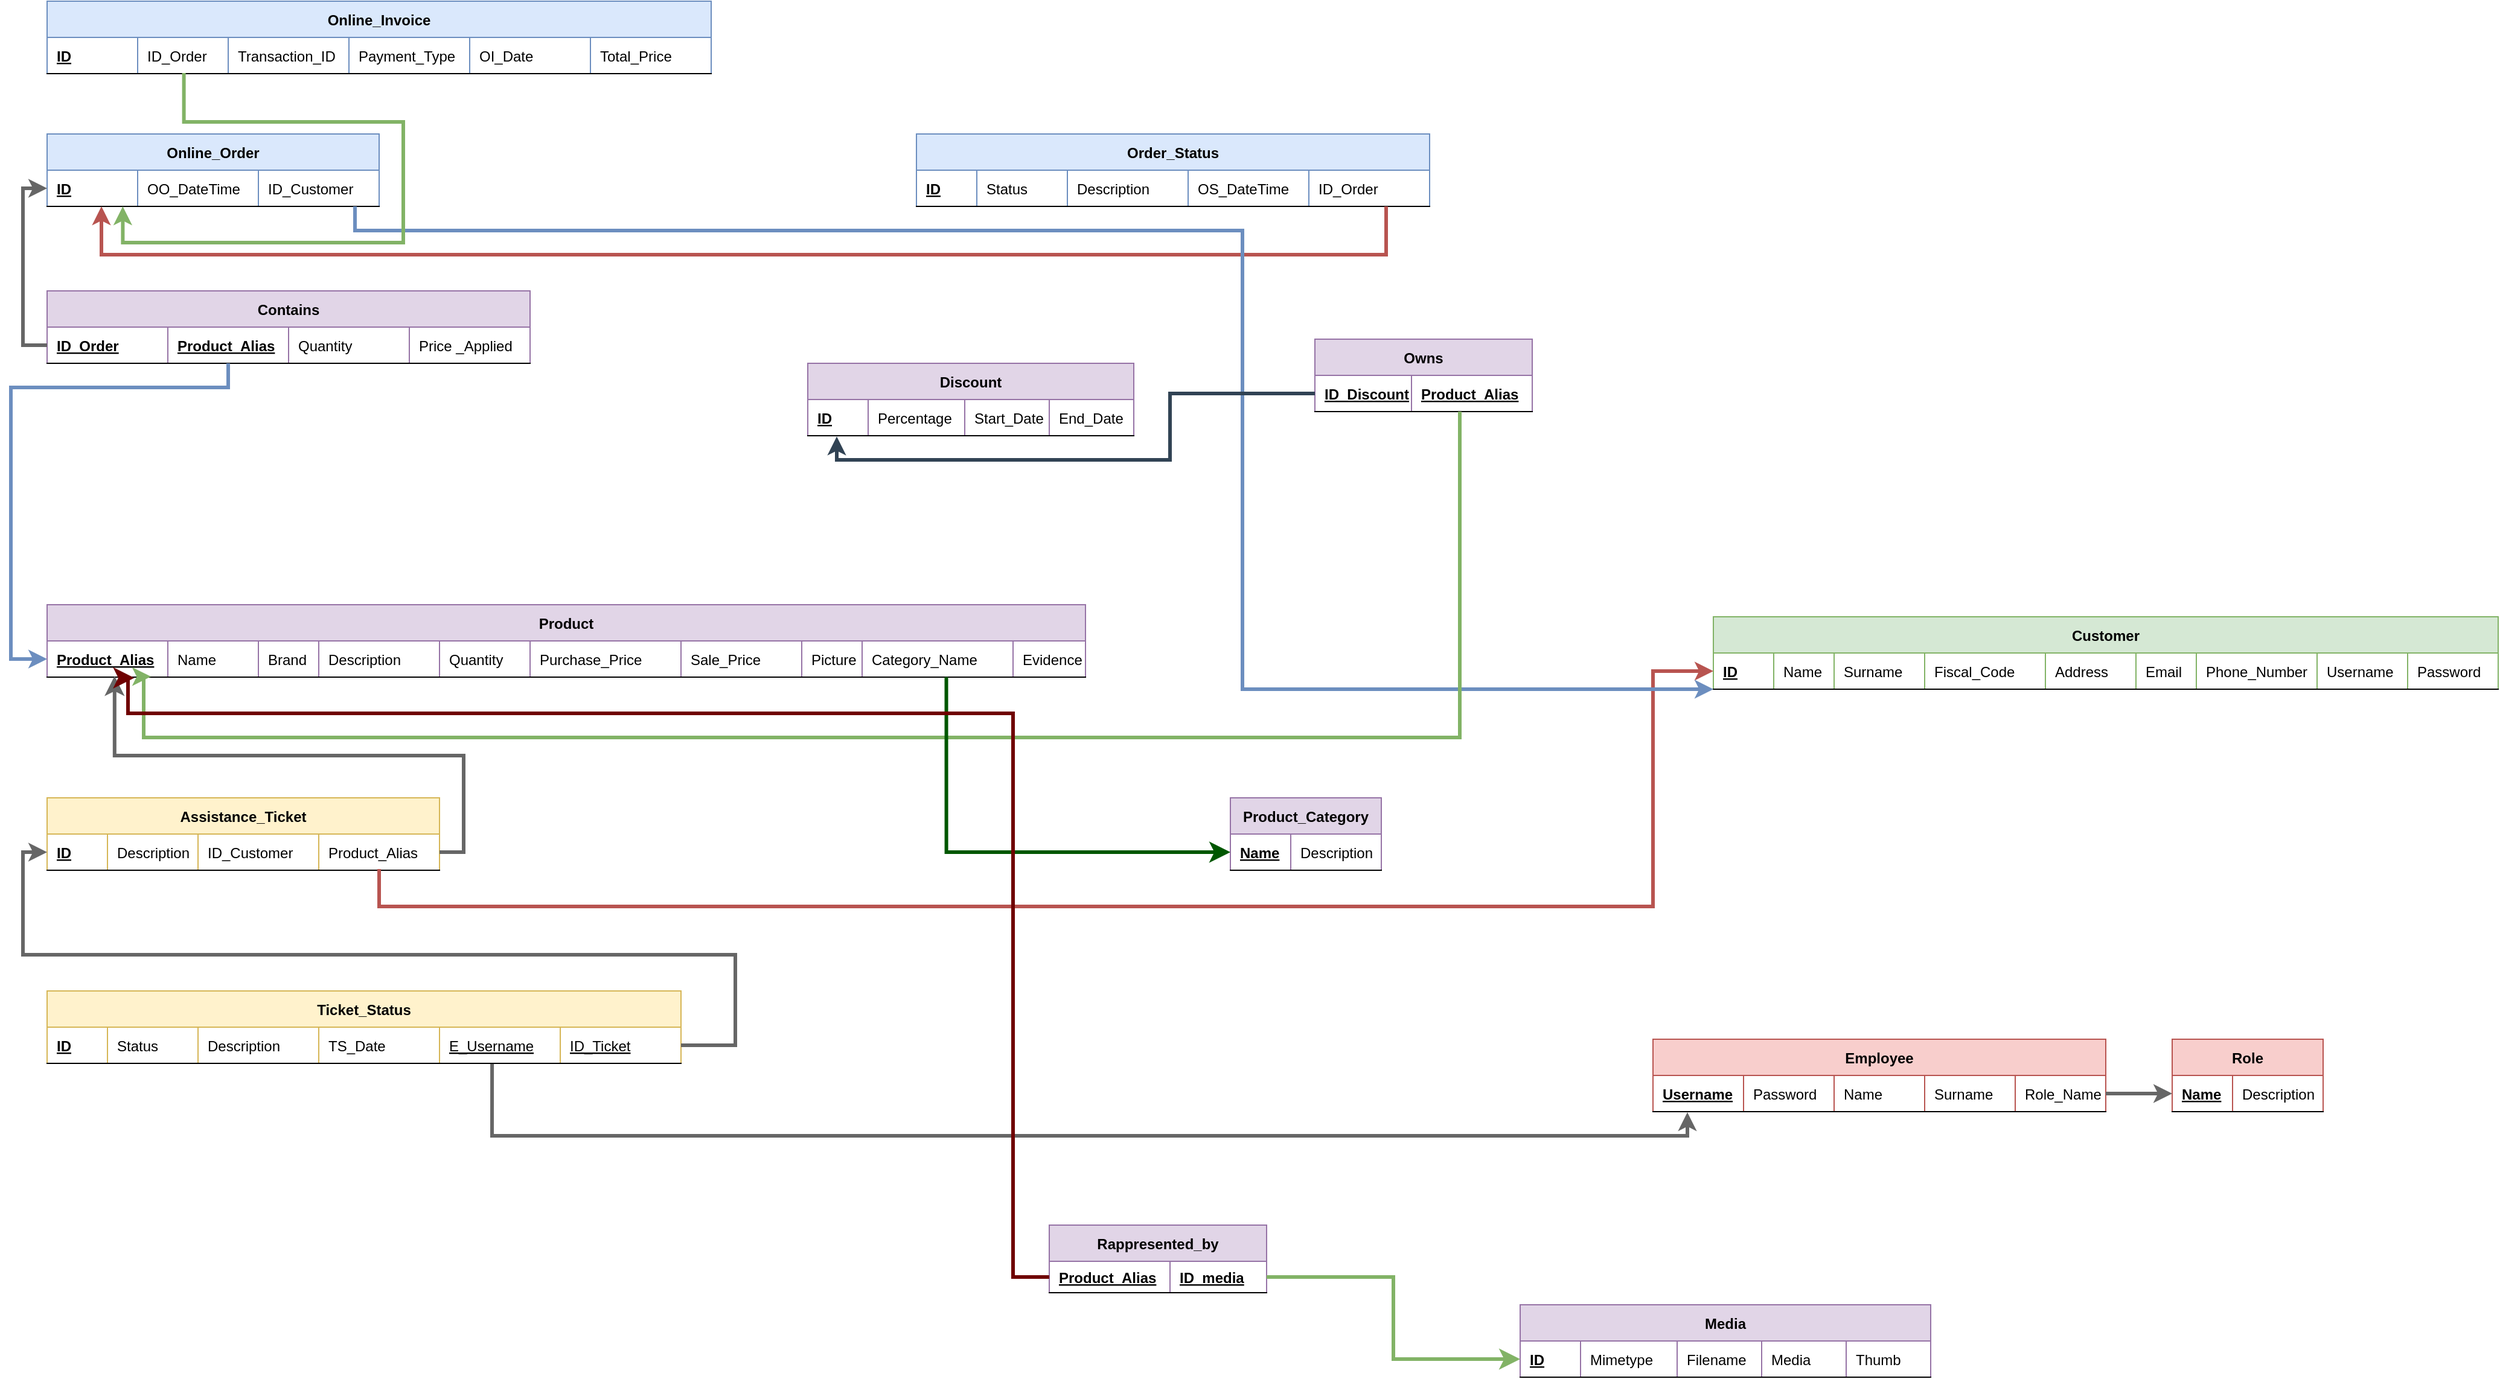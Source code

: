 <mxfile version="16.5.1" type="device"><diagram id="0pg-BmFDuKd8sLZ-6b8k" name="Page-1"><mxGraphModel dx="1574" dy="2393" grid="1" gridSize="10" guides="1" tooltips="1" connect="1" arrows="1" fold="1" page="1" pageScale="1" pageWidth="1654" pageHeight="1169" math="0" shadow="0"><root><mxCell id="0"/><mxCell id="1" parent="0"/><mxCell id="lph8fNqBOR6CAaUnovuX-112" value="Customer" style="shape=table;startSize=30;container=1;collapsible=1;childLayout=tableLayout;fixedRows=1;rowLines=0;fontStyle=1;align=center;resizeLast=1;flipV=0;flipH=0;fillColor=#d5e8d4;strokeColor=#82b366;" parent="1" vertex="1"><mxGeometry x="1460" y="110" width="650" height="60" as="geometry"/></mxCell><mxCell id="lph8fNqBOR6CAaUnovuX-113" value="" style="shape=partialRectangle;collapsible=0;dropTarget=0;pointerEvents=0;fillColor=none;top=0;left=0;bottom=1;right=0;points=[[0,0.5],[1,0.5]];portConstraint=eastwest;" parent="lph8fNqBOR6CAaUnovuX-112" vertex="1"><mxGeometry y="30" width="650" height="30" as="geometry"/></mxCell><mxCell id="lph8fNqBOR6CAaUnovuX-114" value="ID" style="shape=partialRectangle;connectable=0;fillColor=none;top=0;left=0;bottom=0;right=0;align=left;spacingLeft=6;fontStyle=5;overflow=hidden;" parent="lph8fNqBOR6CAaUnovuX-113" vertex="1"><mxGeometry width="50" height="30" as="geometry"><mxRectangle width="50" height="30" as="alternateBounds"/></mxGeometry></mxCell><mxCell id="lph8fNqBOR6CAaUnovuX-115" value="Name" style="shape=partialRectangle;connectable=0;fillColor=none;top=0;left=0;bottom=0;right=0;align=left;spacingLeft=6;fontStyle=0;overflow=hidden;" parent="lph8fNqBOR6CAaUnovuX-113" vertex="1"><mxGeometry x="50" width="50" height="30" as="geometry"><mxRectangle width="50" height="30" as="alternateBounds"/></mxGeometry></mxCell><mxCell id="lph8fNqBOR6CAaUnovuX-116" value="Surname" style="shape=partialRectangle;connectable=0;fillColor=none;top=0;left=0;bottom=0;right=0;align=left;spacingLeft=6;fontStyle=0;overflow=hidden;" parent="lph8fNqBOR6CAaUnovuX-113" vertex="1"><mxGeometry x="100" width="75" height="30" as="geometry"><mxRectangle width="75" height="30" as="alternateBounds"/></mxGeometry></mxCell><mxCell id="lph8fNqBOR6CAaUnovuX-117" value="Fiscal_Code" style="shape=partialRectangle;connectable=0;fillColor=none;top=0;left=0;bottom=0;right=0;align=left;spacingLeft=6;fontStyle=0;overflow=hidden;" parent="lph8fNqBOR6CAaUnovuX-113" vertex="1"><mxGeometry x="175" width="100" height="30" as="geometry"><mxRectangle width="100" height="30" as="alternateBounds"/></mxGeometry></mxCell><mxCell id="lph8fNqBOR6CAaUnovuX-118" value="Address" style="shape=partialRectangle;connectable=0;fillColor=none;top=0;left=0;bottom=0;right=0;align=left;spacingLeft=6;fontStyle=0;overflow=hidden;" parent="lph8fNqBOR6CAaUnovuX-113" vertex="1"><mxGeometry x="275" width="75" height="30" as="geometry"><mxRectangle width="75" height="30" as="alternateBounds"/></mxGeometry></mxCell><mxCell id="lph8fNqBOR6CAaUnovuX-119" value="Email" style="shape=partialRectangle;connectable=0;fillColor=none;top=0;left=0;bottom=0;right=0;align=left;spacingLeft=6;fontStyle=0;overflow=hidden;" parent="lph8fNqBOR6CAaUnovuX-113" vertex="1"><mxGeometry x="350" width="50" height="30" as="geometry"><mxRectangle width="50" height="30" as="alternateBounds"/></mxGeometry></mxCell><mxCell id="lph8fNqBOR6CAaUnovuX-120" value="Phone_Number" style="shape=partialRectangle;connectable=0;fillColor=none;top=0;left=0;bottom=0;right=0;align=left;spacingLeft=6;fontStyle=0;overflow=hidden;" parent="lph8fNqBOR6CAaUnovuX-113" vertex="1"><mxGeometry x="400" width="100" height="30" as="geometry"><mxRectangle width="100" height="30" as="alternateBounds"/></mxGeometry></mxCell><mxCell id="lph8fNqBOR6CAaUnovuX-122" value="Username" style="shape=partialRectangle;connectable=0;fillColor=none;top=0;left=0;bottom=0;right=0;align=left;spacingLeft=6;fontStyle=0;overflow=hidden;" parent="lph8fNqBOR6CAaUnovuX-113" vertex="1"><mxGeometry x="500" width="75" height="30" as="geometry"><mxRectangle width="75" height="30" as="alternateBounds"/></mxGeometry></mxCell><mxCell id="lph8fNqBOR6CAaUnovuX-123" value="Password" style="shape=partialRectangle;connectable=0;fillColor=none;top=0;left=0;bottom=0;right=0;align=left;spacingLeft=6;fontStyle=0;overflow=hidden;" parent="lph8fNqBOR6CAaUnovuX-113" vertex="1"><mxGeometry x="575" width="75" height="30" as="geometry"><mxRectangle width="75" height="30" as="alternateBounds"/></mxGeometry></mxCell><mxCell id="lph8fNqBOR6CAaUnovuX-124" value="Assistance_Ticket" style="shape=table;startSize=30;container=1;collapsible=1;childLayout=tableLayout;fixedRows=1;rowLines=0;fontStyle=1;align=center;resizeLast=1;fillColor=#fff2cc;strokeColor=#d6b656;" parent="1" vertex="1"><mxGeometry x="80" y="260" width="325" height="60" as="geometry"/></mxCell><mxCell id="lph8fNqBOR6CAaUnovuX-125" value="" style="shape=partialRectangle;collapsible=0;dropTarget=0;pointerEvents=0;fillColor=none;top=0;left=0;bottom=1;right=0;points=[[0,0.5],[1,0.5]];portConstraint=eastwest;" parent="lph8fNqBOR6CAaUnovuX-124" vertex="1"><mxGeometry y="30" width="325" height="30" as="geometry"/></mxCell><mxCell id="lph8fNqBOR6CAaUnovuX-126" value="ID" style="shape=partialRectangle;connectable=0;fillColor=none;top=0;left=0;bottom=0;right=0;align=left;spacingLeft=6;fontStyle=5;overflow=hidden;" parent="lph8fNqBOR6CAaUnovuX-125" vertex="1"><mxGeometry width="50" height="30" as="geometry"><mxRectangle width="50" height="30" as="alternateBounds"/></mxGeometry></mxCell><mxCell id="lph8fNqBOR6CAaUnovuX-127" value="Description" style="shape=partialRectangle;connectable=0;fillColor=none;top=0;left=0;bottom=0;right=0;align=left;spacingLeft=6;fontStyle=0;overflow=hidden;" parent="lph8fNqBOR6CAaUnovuX-125" vertex="1"><mxGeometry x="50" width="75" height="30" as="geometry"><mxRectangle width="75" height="30" as="alternateBounds"/></mxGeometry></mxCell><mxCell id="lph8fNqBOR6CAaUnovuX-129" value="ID_Customer" style="shape=partialRectangle;connectable=0;fillColor=none;top=0;left=0;bottom=0;right=0;align=left;spacingLeft=6;fontStyle=0;overflow=hidden;" parent="lph8fNqBOR6CAaUnovuX-125" vertex="1"><mxGeometry x="125" width="100" height="30" as="geometry"><mxRectangle width="100" height="30" as="alternateBounds"/></mxGeometry></mxCell><mxCell id="lph8fNqBOR6CAaUnovuX-130" value="Product_Alias" style="shape=partialRectangle;connectable=0;fillColor=none;top=0;left=0;bottom=0;right=0;align=left;spacingLeft=6;fontStyle=0;overflow=hidden;" parent="lph8fNqBOR6CAaUnovuX-125" vertex="1"><mxGeometry x="225" width="100" height="30" as="geometry"><mxRectangle width="100" height="30" as="alternateBounds"/></mxGeometry></mxCell><mxCell id="lph8fNqBOR6CAaUnovuX-131" value="Ticket_Status" style="shape=table;startSize=30;container=1;collapsible=1;childLayout=tableLayout;fixedRows=1;rowLines=0;fontStyle=1;align=center;resizeLast=1;fillColor=#fff2cc;strokeColor=#d6b656;" parent="1" vertex="1"><mxGeometry x="80" y="420" width="525" height="60" as="geometry"/></mxCell><mxCell id="lph8fNqBOR6CAaUnovuX-132" value="" style="shape=partialRectangle;collapsible=0;dropTarget=0;pointerEvents=0;fillColor=none;top=0;left=0;bottom=1;right=0;points=[[0,0.5],[1,0.5]];portConstraint=eastwest;" parent="lph8fNqBOR6CAaUnovuX-131" vertex="1"><mxGeometry y="30" width="525" height="30" as="geometry"/></mxCell><mxCell id="lph8fNqBOR6CAaUnovuX-133" value="ID" style="shape=partialRectangle;connectable=0;fillColor=none;top=0;left=0;bottom=0;right=0;align=left;spacingLeft=6;fontStyle=5;overflow=hidden;" parent="lph8fNqBOR6CAaUnovuX-132" vertex="1"><mxGeometry width="50" height="30" as="geometry"><mxRectangle width="50" height="30" as="alternateBounds"/></mxGeometry></mxCell><mxCell id="lph8fNqBOR6CAaUnovuX-134" value="Status" style="shape=partialRectangle;connectable=0;fillColor=none;top=0;left=0;bottom=0;right=0;align=left;spacingLeft=6;fontStyle=0;overflow=hidden;" parent="lph8fNqBOR6CAaUnovuX-132" vertex="1"><mxGeometry x="50" width="75" height="30" as="geometry"><mxRectangle width="75" height="30" as="alternateBounds"/></mxGeometry></mxCell><mxCell id="lph8fNqBOR6CAaUnovuX-135" value="Description" style="shape=partialRectangle;connectable=0;fillColor=none;top=0;left=0;bottom=0;right=0;align=left;spacingLeft=6;fontStyle=0;overflow=hidden;" parent="lph8fNqBOR6CAaUnovuX-132" vertex="1"><mxGeometry x="125" width="100" height="30" as="geometry"><mxRectangle width="100" height="30" as="alternateBounds"/></mxGeometry></mxCell><mxCell id="lph8fNqBOR6CAaUnovuX-136" value="TS_Date" style="shape=partialRectangle;connectable=0;fillColor=none;top=0;left=0;bottom=0;right=0;align=left;spacingLeft=6;fontStyle=0;overflow=hidden;" parent="lph8fNqBOR6CAaUnovuX-132" vertex="1"><mxGeometry x="225" width="100" height="30" as="geometry"><mxRectangle width="100" height="30" as="alternateBounds"/></mxGeometry></mxCell><mxCell id="lph8fNqBOR6CAaUnovuX-137" value="E_Username" style="shape=partialRectangle;connectable=0;fillColor=none;top=0;left=0;bottom=0;right=0;align=left;spacingLeft=6;fontStyle=4;overflow=hidden;" parent="lph8fNqBOR6CAaUnovuX-132" vertex="1"><mxGeometry x="325" width="100" height="30" as="geometry"><mxRectangle width="100" height="30" as="alternateBounds"/></mxGeometry></mxCell><mxCell id="lph8fNqBOR6CAaUnovuX-138" value="ID_Ticket" style="shape=partialRectangle;connectable=0;fillColor=none;top=0;left=0;bottom=0;right=0;align=left;spacingLeft=6;fontStyle=4;overflow=hidden;" parent="lph8fNqBOR6CAaUnovuX-132" vertex="1"><mxGeometry x="425" width="100" height="30" as="geometry"><mxRectangle width="100" height="30" as="alternateBounds"/></mxGeometry></mxCell><mxCell id="lph8fNqBOR6CAaUnovuX-139" value="Product" style="shape=table;startSize=30;container=1;collapsible=1;childLayout=tableLayout;fixedRows=1;rowLines=0;fontStyle=1;align=center;resizeLast=1;fillColor=#e1d5e7;strokeColor=#9673a6;" parent="1" vertex="1"><mxGeometry x="80" y="100" width="860" height="60" as="geometry"/></mxCell><mxCell id="lph8fNqBOR6CAaUnovuX-140" value="" style="shape=partialRectangle;collapsible=0;dropTarget=0;pointerEvents=0;fillColor=none;top=0;left=0;bottom=1;right=0;points=[[0,0.5],[1,0.5]];portConstraint=eastwest;" parent="lph8fNqBOR6CAaUnovuX-139" vertex="1"><mxGeometry y="30" width="860" height="30" as="geometry"/></mxCell><mxCell id="lph8fNqBOR6CAaUnovuX-141" value="Product_Alias" style="shape=partialRectangle;connectable=0;fillColor=none;top=0;left=0;bottom=0;right=0;align=left;spacingLeft=6;fontStyle=5;overflow=hidden;" parent="lph8fNqBOR6CAaUnovuX-140" vertex="1"><mxGeometry width="100" height="30" as="geometry"><mxRectangle width="100" height="30" as="alternateBounds"/></mxGeometry></mxCell><mxCell id="lph8fNqBOR6CAaUnovuX-142" value="Name" style="shape=partialRectangle;connectable=0;fillColor=none;top=0;left=0;bottom=0;right=0;align=left;spacingLeft=6;fontStyle=0;overflow=hidden;" parent="lph8fNqBOR6CAaUnovuX-140" vertex="1"><mxGeometry x="100" width="75" height="30" as="geometry"><mxRectangle width="75" height="30" as="alternateBounds"/></mxGeometry></mxCell><mxCell id="lph8fNqBOR6CAaUnovuX-143" value="Brand" style="shape=partialRectangle;connectable=0;fillColor=none;top=0;left=0;bottom=0;right=0;align=left;spacingLeft=6;fontStyle=0;overflow=hidden;" parent="lph8fNqBOR6CAaUnovuX-140" vertex="1"><mxGeometry x="175" width="50" height="30" as="geometry"><mxRectangle width="50" height="30" as="alternateBounds"/></mxGeometry></mxCell><mxCell id="lph8fNqBOR6CAaUnovuX-144" value="Description" style="shape=partialRectangle;connectable=0;fillColor=none;top=0;left=0;bottom=0;right=0;align=left;spacingLeft=6;fontStyle=0;overflow=hidden;" parent="lph8fNqBOR6CAaUnovuX-140" vertex="1"><mxGeometry x="225" width="100" height="30" as="geometry"><mxRectangle width="100" height="30" as="alternateBounds"/></mxGeometry></mxCell><mxCell id="lph8fNqBOR6CAaUnovuX-145" value="Quantity" style="shape=partialRectangle;connectable=0;fillColor=none;top=0;left=0;bottom=0;right=0;align=left;spacingLeft=6;fontStyle=0;overflow=hidden;" parent="lph8fNqBOR6CAaUnovuX-140" vertex="1"><mxGeometry x="325" width="75" height="30" as="geometry"><mxRectangle width="75" height="30" as="alternateBounds"/></mxGeometry></mxCell><mxCell id="lph8fNqBOR6CAaUnovuX-146" value="Purchase_Price" style="shape=partialRectangle;connectable=0;fillColor=none;top=0;left=0;bottom=0;right=0;align=left;spacingLeft=6;fontStyle=0;overflow=hidden;" parent="lph8fNqBOR6CAaUnovuX-140" vertex="1"><mxGeometry x="400" width="125" height="30" as="geometry"><mxRectangle width="125" height="30" as="alternateBounds"/></mxGeometry></mxCell><mxCell id="lph8fNqBOR6CAaUnovuX-147" value="Sale_Price" style="shape=partialRectangle;connectable=0;fillColor=none;top=0;left=0;bottom=0;right=0;align=left;spacingLeft=6;fontStyle=0;overflow=hidden;" parent="lph8fNqBOR6CAaUnovuX-140" vertex="1"><mxGeometry x="525" width="100" height="30" as="geometry"><mxRectangle width="100" height="30" as="alternateBounds"/></mxGeometry></mxCell><mxCell id="lph8fNqBOR6CAaUnovuX-148" value="Picture" style="shape=partialRectangle;connectable=0;fillColor=none;top=0;left=0;bottom=0;right=0;align=left;spacingLeft=6;fontStyle=0;overflow=hidden;" parent="lph8fNqBOR6CAaUnovuX-140" vertex="1"><mxGeometry x="625" width="50" height="30" as="geometry"><mxRectangle width="50" height="30" as="alternateBounds"/></mxGeometry></mxCell><mxCell id="lph8fNqBOR6CAaUnovuX-149" value="Category_Name" style="shape=partialRectangle;connectable=0;fillColor=none;top=0;left=0;bottom=0;right=0;align=left;spacingLeft=6;fontStyle=0;overflow=hidden;" parent="lph8fNqBOR6CAaUnovuX-140" vertex="1"><mxGeometry x="675" width="125" height="30" as="geometry"><mxRectangle width="125" height="30" as="alternateBounds"/></mxGeometry></mxCell><mxCell id="3uDwWLVldR8TrCKdrsaG-1" value="Evidence" style="shape=partialRectangle;connectable=0;fillColor=none;top=0;left=0;bottom=0;right=0;align=left;spacingLeft=6;fontStyle=0;overflow=hidden;" vertex="1" parent="lph8fNqBOR6CAaUnovuX-140"><mxGeometry x="800" width="60" height="30" as="geometry"><mxRectangle width="60" height="30" as="alternateBounds"/></mxGeometry></mxCell><mxCell id="lph8fNqBOR6CAaUnovuX-150" value="Product_Category" style="shape=table;startSize=30;container=1;collapsible=1;childLayout=tableLayout;fixedRows=1;rowLines=0;fontStyle=1;align=center;resizeLast=1;fillColor=#e1d5e7;strokeColor=#9673a6;" parent="1" vertex="1"><mxGeometry x="1060" y="260" width="125" height="60" as="geometry"/></mxCell><mxCell id="lph8fNqBOR6CAaUnovuX-151" value="" style="shape=partialRectangle;collapsible=0;dropTarget=0;pointerEvents=0;fillColor=none;top=0;left=0;bottom=1;right=0;points=[[0,0.5],[1,0.5]];portConstraint=eastwest;" parent="lph8fNqBOR6CAaUnovuX-150" vertex="1"><mxGeometry y="30" width="125" height="30" as="geometry"/></mxCell><mxCell id="lph8fNqBOR6CAaUnovuX-152" value="Name" style="shape=partialRectangle;connectable=0;fillColor=none;top=0;left=0;bottom=0;right=0;align=left;spacingLeft=6;fontStyle=5;overflow=hidden;" parent="lph8fNqBOR6CAaUnovuX-151" vertex="1"><mxGeometry width="50" height="30" as="geometry"><mxRectangle width="50" height="30" as="alternateBounds"/></mxGeometry></mxCell><mxCell id="lph8fNqBOR6CAaUnovuX-153" value="Description" style="shape=partialRectangle;connectable=0;fillColor=none;top=0;left=0;bottom=0;right=0;align=left;spacingLeft=6;fontStyle=0;overflow=hidden;" parent="lph8fNqBOR6CAaUnovuX-151" vertex="1"><mxGeometry x="50" width="75" height="30" as="geometry"><mxRectangle width="75" height="30" as="alternateBounds"/></mxGeometry></mxCell><mxCell id="lph8fNqBOR6CAaUnovuX-154" value="Role" style="shape=table;startSize=30;container=1;collapsible=1;childLayout=tableLayout;fixedRows=1;rowLines=0;fontStyle=1;align=center;resizeLast=1;fillColor=#f8cecc;strokeColor=#b85450;" parent="1" vertex="1"><mxGeometry x="1840" y="460" width="125" height="60" as="geometry"/></mxCell><mxCell id="lph8fNqBOR6CAaUnovuX-155" value="" style="shape=partialRectangle;collapsible=0;dropTarget=0;pointerEvents=0;fillColor=none;top=0;left=0;bottom=1;right=0;points=[[0,0.5],[1,0.5]];portConstraint=eastwest;" parent="lph8fNqBOR6CAaUnovuX-154" vertex="1"><mxGeometry y="30" width="125" height="30" as="geometry"/></mxCell><mxCell id="lph8fNqBOR6CAaUnovuX-156" value="Name" style="shape=partialRectangle;connectable=0;fillColor=none;top=0;left=0;bottom=0;right=0;align=left;spacingLeft=6;fontStyle=5;overflow=hidden;" parent="lph8fNqBOR6CAaUnovuX-155" vertex="1"><mxGeometry width="50" height="30" as="geometry"><mxRectangle width="50" height="30" as="alternateBounds"/></mxGeometry></mxCell><mxCell id="lph8fNqBOR6CAaUnovuX-157" value="Description" style="shape=partialRectangle;connectable=0;fillColor=none;top=0;left=0;bottom=0;right=0;align=left;spacingLeft=6;fontStyle=0;overflow=hidden;" parent="lph8fNqBOR6CAaUnovuX-155" vertex="1"><mxGeometry x="50" width="75" height="30" as="geometry"><mxRectangle width="75" height="30" as="alternateBounds"/></mxGeometry></mxCell><mxCell id="lph8fNqBOR6CAaUnovuX-158" value="Employee" style="shape=table;startSize=30;container=1;collapsible=1;childLayout=tableLayout;fixedRows=1;rowLines=0;fontStyle=1;align=center;resizeLast=1;fillColor=#f8cecc;strokeColor=#b85450;" parent="1" vertex="1"><mxGeometry x="1410" y="460" width="375" height="60" as="geometry"/></mxCell><mxCell id="lph8fNqBOR6CAaUnovuX-159" value="" style="shape=partialRectangle;collapsible=0;dropTarget=0;pointerEvents=0;fillColor=none;top=0;left=0;bottom=1;right=0;points=[[0,0.5],[1,0.5]];portConstraint=eastwest;" parent="lph8fNqBOR6CAaUnovuX-158" vertex="1"><mxGeometry y="30" width="375" height="30" as="geometry"/></mxCell><mxCell id="lph8fNqBOR6CAaUnovuX-160" value="Username" style="shape=partialRectangle;connectable=0;fillColor=none;top=0;left=0;bottom=0;right=0;align=left;spacingLeft=6;fontStyle=5;overflow=hidden;" parent="lph8fNqBOR6CAaUnovuX-159" vertex="1"><mxGeometry width="75" height="30" as="geometry"><mxRectangle width="75" height="30" as="alternateBounds"/></mxGeometry></mxCell><mxCell id="lph8fNqBOR6CAaUnovuX-161" value="Password" style="shape=partialRectangle;connectable=0;fillColor=none;top=0;left=0;bottom=0;right=0;align=left;spacingLeft=6;fontStyle=0;overflow=hidden;" parent="lph8fNqBOR6CAaUnovuX-159" vertex="1"><mxGeometry x="75" width="75" height="30" as="geometry"><mxRectangle width="75" height="30" as="alternateBounds"/></mxGeometry></mxCell><mxCell id="lph8fNqBOR6CAaUnovuX-162" value="Name" style="shape=partialRectangle;connectable=0;fillColor=none;top=0;left=0;bottom=0;right=0;align=left;spacingLeft=6;fontStyle=0;overflow=hidden;" parent="lph8fNqBOR6CAaUnovuX-159" vertex="1"><mxGeometry x="150" width="75" height="30" as="geometry"><mxRectangle width="75" height="30" as="alternateBounds"/></mxGeometry></mxCell><mxCell id="lph8fNqBOR6CAaUnovuX-163" value="Surname" style="shape=partialRectangle;connectable=0;fillColor=none;top=0;left=0;bottom=0;right=0;align=left;spacingLeft=6;fontStyle=0;overflow=hidden;" parent="lph8fNqBOR6CAaUnovuX-159" vertex="1"><mxGeometry x="225" width="75" height="30" as="geometry"><mxRectangle width="75" height="30" as="alternateBounds"/></mxGeometry></mxCell><mxCell id="lph8fNqBOR6CAaUnovuX-164" value="Role_Name" style="shape=partialRectangle;connectable=0;fillColor=none;top=0;left=0;bottom=0;right=0;align=left;spacingLeft=6;fontStyle=0;overflow=hidden;" parent="lph8fNqBOR6CAaUnovuX-159" vertex="1"><mxGeometry x="300" width="75" height="30" as="geometry"><mxRectangle width="75" height="30" as="alternateBounds"/></mxGeometry></mxCell><mxCell id="lph8fNqBOR6CAaUnovuX-180" style="edgeStyle=orthogonalEdgeStyle;rounded=0;orthogonalLoop=1;jettySize=auto;html=1;entryX=0;entryY=0.5;entryDx=0;entryDy=0;exitX=1;exitY=0.5;exitDx=0;exitDy=0;strokeWidth=3;fillColor=#f5f5f5;strokeColor=#666666;" parent="1" source="lph8fNqBOR6CAaUnovuX-159" target="lph8fNqBOR6CAaUnovuX-155" edge="1"><mxGeometry relative="1" as="geometry"><mxPoint x="2040" y="514" as="targetPoint"/></mxGeometry></mxCell><mxCell id="lph8fNqBOR6CAaUnovuX-189" style="edgeStyle=orthogonalEdgeStyle;rounded=0;orthogonalLoop=1;jettySize=auto;html=1;entryX=0;entryY=0.5;entryDx=0;entryDy=0;fillColor=#f8cecc;strokeColor=#b85450;strokeWidth=3;" parent="1" target="lph8fNqBOR6CAaUnovuX-113" edge="1"><mxGeometry relative="1" as="geometry"><mxPoint x="1160" y="145" as="targetPoint"/><Array as="points"><mxPoint x="355" y="350"/><mxPoint x="1410" y="350"/><mxPoint x="1410" y="155"/></Array><mxPoint x="355" y="319" as="sourcePoint"/></mxGeometry></mxCell><mxCell id="lph8fNqBOR6CAaUnovuX-191" style="edgeStyle=orthogonalEdgeStyle;rounded=0;orthogonalLoop=1;jettySize=auto;html=1;entryX=0.065;entryY=0.967;entryDx=0;entryDy=0;entryPerimeter=0;exitX=1;exitY=0.5;exitDx=0;exitDy=0;endSize=7;strokeWidth=3;fillColor=#f5f5f5;strokeColor=#666666;" parent="1" source="lph8fNqBOR6CAaUnovuX-125" target="lph8fNqBOR6CAaUnovuX-140" edge="1"><mxGeometry relative="1" as="geometry"/></mxCell><mxCell id="lph8fNqBOR6CAaUnovuX-193" style="edgeStyle=orthogonalEdgeStyle;rounded=0;orthogonalLoop=1;jettySize=auto;html=1;entryX=0;entryY=0.5;entryDx=0;entryDy=0;exitX=1;exitY=0.75;exitDx=0;exitDy=0;strokeWidth=3;fillColor=#f5f5f5;strokeColor=#666666;" parent="1" source="lph8fNqBOR6CAaUnovuX-131" target="lph8fNqBOR6CAaUnovuX-125" edge="1"><mxGeometry relative="1" as="geometry"><mxPoint x="640" y="465" as="sourcePoint"/><Array as="points"><mxPoint x="650" y="465"/><mxPoint x="650" y="390"/><mxPoint x="60" y="390"/><mxPoint x="60" y="305"/></Array></mxGeometry></mxCell><mxCell id="lph8fNqBOR6CAaUnovuX-216" value="Online_Invoice" style="shape=table;startSize=30;container=1;collapsible=1;childLayout=tableLayout;fixedRows=1;rowLines=0;fontStyle=1;align=center;resizeLast=1;fillColor=#dae8fc;strokeColor=#6c8ebf;" parent="1" vertex="1"><mxGeometry x="80" y="-400" width="550" height="60" as="geometry"/></mxCell><mxCell id="lph8fNqBOR6CAaUnovuX-217" value="" style="shape=partialRectangle;collapsible=0;dropTarget=0;pointerEvents=0;fillColor=none;top=0;left=0;bottom=1;right=0;points=[[0,0.5],[1,0.5]];portConstraint=eastwest;" parent="lph8fNqBOR6CAaUnovuX-216" vertex="1"><mxGeometry y="30" width="550" height="30" as="geometry"/></mxCell><mxCell id="lph8fNqBOR6CAaUnovuX-218" value="ID" style="shape=partialRectangle;connectable=0;fillColor=none;top=0;left=0;bottom=0;right=0;align=left;spacingLeft=6;fontStyle=5;overflow=hidden;" parent="lph8fNqBOR6CAaUnovuX-217" vertex="1"><mxGeometry width="75" height="30" as="geometry"><mxRectangle width="75" height="30" as="alternateBounds"/></mxGeometry></mxCell><mxCell id="wNICLlBUw6Nd2xZsFlhu-1" value="ID_Order" style="shape=partialRectangle;connectable=0;fillColor=none;top=0;left=0;bottom=0;right=0;align=left;spacingLeft=6;fontStyle=0;overflow=hidden;" parent="lph8fNqBOR6CAaUnovuX-217" vertex="1"><mxGeometry x="75" width="75" height="30" as="geometry"><mxRectangle width="75" height="30" as="alternateBounds"/></mxGeometry></mxCell><mxCell id="lph8fNqBOR6CAaUnovuX-219" value="Transaction_ID    " style="shape=partialRectangle;connectable=0;fillColor=none;top=0;left=0;bottom=0;right=0;align=left;spacingLeft=6;fontStyle=0;overflow=hidden;" parent="lph8fNqBOR6CAaUnovuX-217" vertex="1"><mxGeometry x="150" width="100" height="30" as="geometry"><mxRectangle width="100" height="30" as="alternateBounds"/></mxGeometry></mxCell><mxCell id="lph8fNqBOR6CAaUnovuX-220" value="Payment_Type" style="shape=partialRectangle;connectable=0;fillColor=none;top=0;left=0;bottom=0;right=0;align=left;spacingLeft=6;fontStyle=0;overflow=hidden;" parent="lph8fNqBOR6CAaUnovuX-217" vertex="1"><mxGeometry x="250" width="100" height="30" as="geometry"><mxRectangle width="100" height="30" as="alternateBounds"/></mxGeometry></mxCell><mxCell id="lph8fNqBOR6CAaUnovuX-221" value="OI_Date" style="shape=partialRectangle;connectable=0;fillColor=none;top=0;left=0;bottom=0;right=0;align=left;spacingLeft=6;fontStyle=0;overflow=hidden;" parent="lph8fNqBOR6CAaUnovuX-217" vertex="1"><mxGeometry x="350" width="100" height="30" as="geometry"><mxRectangle width="100" height="30" as="alternateBounds"/></mxGeometry></mxCell><mxCell id="lph8fNqBOR6CAaUnovuX-222" value="Total_Price" style="shape=partialRectangle;connectable=0;fillColor=none;top=0;left=0;bottom=0;right=0;align=left;spacingLeft=6;fontStyle=0;overflow=hidden;" parent="lph8fNqBOR6CAaUnovuX-217" vertex="1"><mxGeometry x="450" width="100" height="30" as="geometry"><mxRectangle width="100" height="30" as="alternateBounds"/></mxGeometry></mxCell><mxCell id="IJeYiDki8PzvD-kHx4hm-18" value="Discount" style="shape=table;startSize=30;container=1;collapsible=1;childLayout=tableLayout;fixedRows=1;rowLines=0;fontStyle=1;align=center;resizeLast=1;fillColor=#e1d5e7;strokeColor=#9673a6;" parent="1" vertex="1"><mxGeometry x="710" y="-100" width="270" height="60" as="geometry"/></mxCell><mxCell id="IJeYiDki8PzvD-kHx4hm-19" value="" style="shape=partialRectangle;collapsible=0;dropTarget=0;pointerEvents=0;fillColor=none;top=0;left=0;bottom=1;right=0;points=[[0,0.5],[1,0.5]];portConstraint=eastwest;" parent="IJeYiDki8PzvD-kHx4hm-18" vertex="1"><mxGeometry y="30" width="270" height="30" as="geometry"/></mxCell><mxCell id="IJeYiDki8PzvD-kHx4hm-20" value="ID" style="shape=partialRectangle;connectable=0;fillColor=none;top=0;left=0;bottom=0;right=0;align=left;spacingLeft=6;fontStyle=5;overflow=hidden;" parent="IJeYiDki8PzvD-kHx4hm-19" vertex="1"><mxGeometry width="50" height="30" as="geometry"><mxRectangle width="50" height="30" as="alternateBounds"/></mxGeometry></mxCell><mxCell id="IJeYiDki8PzvD-kHx4hm-21" value="Percentage" style="shape=partialRectangle;connectable=0;fillColor=none;top=0;left=0;bottom=0;right=0;align=left;spacingLeft=6;fontStyle=0;overflow=hidden;" parent="IJeYiDki8PzvD-kHx4hm-19" vertex="1"><mxGeometry x="50" width="80" height="30" as="geometry"><mxRectangle width="80" height="30" as="alternateBounds"/></mxGeometry></mxCell><mxCell id="IJeYiDki8PzvD-kHx4hm-23" value="Start_Date" style="shape=partialRectangle;connectable=0;fillColor=none;top=0;left=0;bottom=0;right=0;align=left;spacingLeft=6;fontStyle=0;overflow=hidden;" parent="IJeYiDki8PzvD-kHx4hm-19" vertex="1"><mxGeometry x="130" width="70" height="30" as="geometry"><mxRectangle width="70" height="30" as="alternateBounds"/></mxGeometry></mxCell><mxCell id="IJeYiDki8PzvD-kHx4hm-22" value="End_Date" style="shape=partialRectangle;connectable=0;fillColor=none;top=0;left=0;bottom=0;right=0;align=left;spacingLeft=6;fontStyle=0;overflow=hidden;" parent="IJeYiDki8PzvD-kHx4hm-19" vertex="1"><mxGeometry x="200" width="70" height="30" as="geometry"><mxRectangle width="70" height="30" as="alternateBounds"/></mxGeometry></mxCell><mxCell id="IJeYiDki8PzvD-kHx4hm-45" style="edgeStyle=orthogonalEdgeStyle;rounded=0;orthogonalLoop=1;jettySize=auto;html=1;exitX=0.702;exitY=1.017;exitDx=0;exitDy=0;entryX=0.076;entryY=1.017;entryDx=0;entryDy=0;exitPerimeter=0;entryPerimeter=0;strokeWidth=3;fillColor=#f5f5f5;strokeColor=#666666;" parent="1" source="lph8fNqBOR6CAaUnovuX-132" target="lph8fNqBOR6CAaUnovuX-159" edge="1"><mxGeometry relative="1" as="geometry"/></mxCell><mxCell id="IJeYiDki8PzvD-kHx4hm-47" value="Online_Order" style="shape=table;startSize=30;container=1;collapsible=1;childLayout=tableLayout;fixedRows=1;rowLines=0;fontStyle=1;align=center;resizeLast=1;fillColor=#dae8fc;strokeColor=#6c8ebf;" parent="1" vertex="1"><mxGeometry x="80" y="-290" width="275" height="60" as="geometry"/></mxCell><mxCell id="IJeYiDki8PzvD-kHx4hm-48" value="" style="shape=partialRectangle;collapsible=0;dropTarget=0;pointerEvents=0;fillColor=none;top=0;left=0;bottom=1;right=0;points=[[0,0.5],[1,0.5]];portConstraint=eastwest;" parent="IJeYiDki8PzvD-kHx4hm-47" vertex="1"><mxGeometry y="30" width="275" height="30" as="geometry"/></mxCell><mxCell id="IJeYiDki8PzvD-kHx4hm-49" value="ID" style="shape=partialRectangle;connectable=0;fillColor=none;top=0;left=0;bottom=0;right=0;align=left;spacingLeft=6;fontStyle=5;overflow=hidden;" parent="IJeYiDki8PzvD-kHx4hm-48" vertex="1"><mxGeometry width="75" height="30" as="geometry"><mxRectangle width="75" height="30" as="alternateBounds"/></mxGeometry></mxCell><mxCell id="IJeYiDki8PzvD-kHx4hm-50" value="OO_DateTime" style="shape=partialRectangle;connectable=0;fillColor=none;top=0;left=0;bottom=0;right=0;align=left;spacingLeft=6;fontStyle=0;overflow=hidden;" parent="IJeYiDki8PzvD-kHx4hm-48" vertex="1"><mxGeometry x="75" width="100" height="30" as="geometry"><mxRectangle width="100" height="30" as="alternateBounds"/></mxGeometry></mxCell><mxCell id="IJeYiDki8PzvD-kHx4hm-63" value="ID_Customer" style="shape=partialRectangle;connectable=0;fillColor=none;top=0;left=0;bottom=0;right=0;align=left;spacingLeft=6;fontStyle=0;overflow=hidden;" parent="IJeYiDki8PzvD-kHx4hm-48" vertex="1"><mxGeometry x="175" width="100" height="30" as="geometry"><mxRectangle width="100" height="30" as="alternateBounds"/></mxGeometry></mxCell><mxCell id="IJeYiDki8PzvD-kHx4hm-54" value="Order_Status" style="shape=table;startSize=30;container=1;collapsible=1;childLayout=tableLayout;fixedRows=1;rowLines=0;fontStyle=1;align=center;resizeLast=1;fillColor=#dae8fc;strokeColor=#6c8ebf;" parent="1" vertex="1"><mxGeometry x="800" y="-290" width="425" height="60" as="geometry"/></mxCell><mxCell id="IJeYiDki8PzvD-kHx4hm-55" value="" style="shape=partialRectangle;collapsible=0;dropTarget=0;pointerEvents=0;fillColor=none;top=0;left=0;bottom=1;right=0;points=[[0,0.5],[1,0.5]];portConstraint=eastwest;" parent="IJeYiDki8PzvD-kHx4hm-54" vertex="1"><mxGeometry y="30" width="425" height="30" as="geometry"/></mxCell><mxCell id="IJeYiDki8PzvD-kHx4hm-56" value="ID" style="shape=partialRectangle;connectable=0;fillColor=none;top=0;left=0;bottom=0;right=0;align=left;spacingLeft=6;fontStyle=5;overflow=hidden;" parent="IJeYiDki8PzvD-kHx4hm-55" vertex="1"><mxGeometry width="50" height="30" as="geometry"><mxRectangle width="50" height="30" as="alternateBounds"/></mxGeometry></mxCell><mxCell id="IJeYiDki8PzvD-kHx4hm-57" value="Status" style="shape=partialRectangle;connectable=0;fillColor=none;top=0;left=0;bottom=0;right=0;align=left;spacingLeft=6;fontStyle=0;overflow=hidden;" parent="IJeYiDki8PzvD-kHx4hm-55" vertex="1"><mxGeometry x="50" width="75" height="30" as="geometry"><mxRectangle width="75" height="30" as="alternateBounds"/></mxGeometry></mxCell><mxCell id="IJeYiDki8PzvD-kHx4hm-58" value="Description" style="shape=partialRectangle;connectable=0;fillColor=none;top=0;left=0;bottom=0;right=0;align=left;spacingLeft=6;fontStyle=0;overflow=hidden;" parent="IJeYiDki8PzvD-kHx4hm-55" vertex="1"><mxGeometry x="125" width="100" height="30" as="geometry"><mxRectangle width="100" height="30" as="alternateBounds"/></mxGeometry></mxCell><mxCell id="IJeYiDki8PzvD-kHx4hm-59" value="OS_DateTime" style="shape=partialRectangle;connectable=0;fillColor=none;top=0;left=0;bottom=0;right=0;align=left;spacingLeft=6;fontStyle=0;overflow=hidden;" parent="IJeYiDki8PzvD-kHx4hm-55" vertex="1"><mxGeometry x="225" width="100" height="30" as="geometry"><mxRectangle width="100" height="30" as="alternateBounds"/></mxGeometry></mxCell><mxCell id="IJeYiDki8PzvD-kHx4hm-61" value="ID_Order" style="shape=partialRectangle;connectable=0;fillColor=none;top=0;left=0;bottom=0;right=0;align=left;spacingLeft=6;fontStyle=0;overflow=hidden;" parent="IJeYiDki8PzvD-kHx4hm-55" vertex="1"><mxGeometry x="325" width="100" height="30" as="geometry"><mxRectangle width="100" height="30" as="alternateBounds"/></mxGeometry></mxCell><mxCell id="IJeYiDki8PzvD-kHx4hm-62" style="edgeStyle=orthogonalEdgeStyle;rounded=0;orthogonalLoop=1;jettySize=auto;html=1;fillColor=#f8cecc;strokeColor=#b85450;strokeWidth=3;" parent="1" edge="1"><mxGeometry relative="1" as="geometry"><mxPoint x="1189" y="-230" as="sourcePoint"/><Array as="points"><mxPoint x="1189" y="-190"/><mxPoint x="125" y="-190"/></Array><mxPoint x="125" y="-230" as="targetPoint"/></mxGeometry></mxCell><mxCell id="IJeYiDki8PzvD-kHx4hm-65" style="edgeStyle=orthogonalEdgeStyle;rounded=0;orthogonalLoop=1;jettySize=auto;html=1;fillColor=#dae8fc;strokeColor=#6c8ebf;strokeWidth=3;" parent="1" edge="1"><mxGeometry relative="1" as="geometry"><mxPoint x="1460" y="170" as="targetPoint"/><Array as="points"><mxPoint x="335" y="-210"/><mxPoint x="1070" y="-210"/><mxPoint x="1070" y="170"/></Array><mxPoint x="335" y="-230" as="sourcePoint"/></mxGeometry></mxCell><mxCell id="IJeYiDki8PzvD-kHx4hm-66" value="Contains" style="shape=table;startSize=30;container=1;collapsible=1;childLayout=tableLayout;fixedRows=1;rowLines=0;fontStyle=1;align=center;resizeLast=1;fillColor=#e1d5e7;strokeColor=#9673a6;" parent="1" vertex="1"><mxGeometry x="80" y="-160" width="400" height="60" as="geometry"/></mxCell><mxCell id="IJeYiDki8PzvD-kHx4hm-67" value="" style="shape=partialRectangle;collapsible=0;dropTarget=0;pointerEvents=0;fillColor=none;top=0;left=0;bottom=1;right=0;points=[[0,0.5],[1,0.5]];portConstraint=eastwest;" parent="IJeYiDki8PzvD-kHx4hm-66" vertex="1"><mxGeometry y="30" width="400" height="30" as="geometry"/></mxCell><mxCell id="IJeYiDki8PzvD-kHx4hm-68" value="ID_Order" style="shape=partialRectangle;connectable=0;fillColor=none;top=0;left=0;bottom=0;right=0;align=left;spacingLeft=6;fontStyle=5;overflow=hidden;" parent="IJeYiDki8PzvD-kHx4hm-67" vertex="1"><mxGeometry width="100" height="30" as="geometry"><mxRectangle width="100" height="30" as="alternateBounds"/></mxGeometry></mxCell><mxCell id="IJeYiDki8PzvD-kHx4hm-69" value="Product_Alias" style="shape=partialRectangle;connectable=0;fillColor=none;top=0;left=0;bottom=0;right=0;align=left;spacingLeft=6;fontStyle=5;overflow=hidden;" parent="IJeYiDki8PzvD-kHx4hm-67" vertex="1"><mxGeometry x="100" width="100" height="30" as="geometry"><mxRectangle width="100" height="30" as="alternateBounds"/></mxGeometry></mxCell><mxCell id="IJeYiDki8PzvD-kHx4hm-70" value="Quantity" style="shape=partialRectangle;connectable=0;fillColor=none;top=0;left=0;bottom=0;right=0;align=left;spacingLeft=6;fontStyle=0;overflow=hidden;" parent="IJeYiDki8PzvD-kHx4hm-67" vertex="1"><mxGeometry x="200" width="100" height="30" as="geometry"><mxRectangle width="100" height="30" as="alternateBounds"/></mxGeometry></mxCell><mxCell id="IJeYiDki8PzvD-kHx4hm-71" value="Price _Applied" style="shape=partialRectangle;connectable=0;fillColor=none;top=0;left=0;bottom=0;right=0;align=left;spacingLeft=6;fontStyle=0;overflow=hidden;" parent="IJeYiDki8PzvD-kHx4hm-67" vertex="1"><mxGeometry x="300" width="100" height="30" as="geometry"><mxRectangle width="100" height="30" as="alternateBounds"/></mxGeometry></mxCell><mxCell id="IJeYiDki8PzvD-kHx4hm-73" style="edgeStyle=orthogonalEdgeStyle;rounded=0;orthogonalLoop=1;jettySize=auto;html=1;exitX=0;exitY=0.5;exitDx=0;exitDy=0;entryX=0;entryY=0.5;entryDx=0;entryDy=0;strokeWidth=3;fillColor=#f5f5f5;strokeColor=#666666;" parent="1" source="IJeYiDki8PzvD-kHx4hm-67" target="IJeYiDki8PzvD-kHx4hm-48" edge="1"><mxGeometry relative="1" as="geometry"/></mxCell><mxCell id="IJeYiDki8PzvD-kHx4hm-74" style="edgeStyle=orthogonalEdgeStyle;rounded=0;orthogonalLoop=1;jettySize=auto;html=1;entryX=0;entryY=0.5;entryDx=0;entryDy=0;strokeWidth=3;fillColor=#dae8fc;strokeColor=#6c8ebf;" parent="1" target="lph8fNqBOR6CAaUnovuX-140" edge="1"><mxGeometry relative="1" as="geometry"><Array as="points"><mxPoint x="230" y="-80"/><mxPoint x="50" y="-80"/><mxPoint x="50" y="145"/></Array><mxPoint x="230" y="-100" as="sourcePoint"/></mxGeometry></mxCell><mxCell id="1Ey67Hmyc9dLv_HqGpHg-4" value="Owns" style="shape=table;startSize=30;container=1;collapsible=1;childLayout=tableLayout;fixedRows=1;rowLines=0;fontStyle=1;align=center;resizeLast=1;fillColor=#e1d5e7;strokeColor=#9673a6;" parent="1" vertex="1"><mxGeometry x="1130" y="-120" width="180" height="60" as="geometry"/></mxCell><mxCell id="1Ey67Hmyc9dLv_HqGpHg-5" value="" style="shape=partialRectangle;collapsible=0;dropTarget=0;pointerEvents=0;fillColor=none;top=0;left=0;bottom=1;right=0;points=[[0,0.5],[1,0.5]];portConstraint=eastwest;" parent="1Ey67Hmyc9dLv_HqGpHg-4" vertex="1"><mxGeometry y="30" width="180" height="30" as="geometry"/></mxCell><mxCell id="1Ey67Hmyc9dLv_HqGpHg-10" value="ID_Discount" style="shape=partialRectangle;connectable=0;fillColor=none;top=0;left=0;bottom=0;right=0;align=left;spacingLeft=6;fontStyle=5;overflow=hidden;" parent="1Ey67Hmyc9dLv_HqGpHg-5" vertex="1"><mxGeometry width="80.0" height="30" as="geometry"><mxRectangle width="80.0" height="30" as="alternateBounds"/></mxGeometry></mxCell><mxCell id="1Ey67Hmyc9dLv_HqGpHg-11" value="Product_Alias" style="shape=partialRectangle;connectable=0;fillColor=none;top=0;left=0;bottom=0;right=0;align=left;spacingLeft=6;fontStyle=5;overflow=hidden;" parent="1Ey67Hmyc9dLv_HqGpHg-5" vertex="1"><mxGeometry x="80.0" width="100.0" height="30" as="geometry"><mxRectangle width="100.0" height="30" as="alternateBounds"/></mxGeometry></mxCell><mxCell id="1Ey67Hmyc9dLv_HqGpHg-12" style="edgeStyle=orthogonalEdgeStyle;rounded=0;orthogonalLoop=1;jettySize=auto;html=1;entryX=0.089;entryY=1.022;entryDx=0;entryDy=0;entryPerimeter=0;fillColor=#647687;strokeColor=#314354;strokeWidth=3;" parent="1" source="1Ey67Hmyc9dLv_HqGpHg-5" target="IJeYiDki8PzvD-kHx4hm-19" edge="1"><mxGeometry relative="1" as="geometry"><Array as="points"><mxPoint x="1010" y="-75"/><mxPoint x="1010" y="-20"/><mxPoint x="734" y="-20"/></Array></mxGeometry></mxCell><mxCell id="1Ey67Hmyc9dLv_HqGpHg-13" style="edgeStyle=orthogonalEdgeStyle;rounded=0;orthogonalLoop=1;jettySize=auto;html=1;entryX=0.1;entryY=0.982;entryDx=0;entryDy=0;entryPerimeter=0;fillColor=#d5e8d4;strokeColor=#82b366;strokeWidth=3;" parent="1" source="1Ey67Hmyc9dLv_HqGpHg-5" target="lph8fNqBOR6CAaUnovuX-140" edge="1"><mxGeometry relative="1" as="geometry"><Array as="points"><mxPoint x="1250" y="210"/><mxPoint x="160" y="210"/></Array></mxGeometry></mxCell><mxCell id="1Ey67Hmyc9dLv_HqGpHg-14" style="edgeStyle=orthogonalEdgeStyle;rounded=0;orthogonalLoop=1;jettySize=auto;html=1;entryX=0;entryY=0.5;entryDx=0;entryDy=0;exitX=0.866;exitY=0.995;exitDx=0;exitDy=0;exitPerimeter=0;strokeColor=#005700;strokeWidth=3;fillColor=#008a00;endSize=8;" parent="1" source="lph8fNqBOR6CAaUnovuX-140" target="lph8fNqBOR6CAaUnovuX-151" edge="1"><mxGeometry relative="1" as="geometry"/></mxCell><mxCell id="wNICLlBUw6Nd2xZsFlhu-2" style="edgeStyle=orthogonalEdgeStyle;rounded=0;orthogonalLoop=1;jettySize=auto;html=1;exitX=0.206;exitY=0.982;exitDx=0;exitDy=0;entryX=0.228;entryY=1.002;entryDx=0;entryDy=0;entryPerimeter=0;exitPerimeter=0;fillColor=#d5e8d4;strokeColor=#82b366;strokeWidth=3;" parent="1" source="lph8fNqBOR6CAaUnovuX-217" target="IJeYiDki8PzvD-kHx4hm-48" edge="1"><mxGeometry relative="1" as="geometry"><Array as="points"><mxPoint x="193" y="-300"/><mxPoint x="375" y="-300"/><mxPoint x="375" y="-200"/><mxPoint x="143" y="-200"/></Array></mxGeometry></mxCell><mxCell id="e80379VCRhSdU5OsdGkL-1" value="Rappresented_by" style="shape=table;startSize=30;container=1;collapsible=1;childLayout=tableLayout;fixedRows=1;rowLines=0;fontStyle=1;align=center;resizeLast=1;fillColor=#e1d5e7;strokeColor=#9673a6;" parent="1" vertex="1"><mxGeometry x="910" y="614" width="180" height="56" as="geometry"/></mxCell><mxCell id="e80379VCRhSdU5OsdGkL-2" value="" style="shape=partialRectangle;collapsible=0;dropTarget=0;pointerEvents=0;fillColor=none;top=0;left=0;bottom=1;right=0;points=[[0,0.5],[1,0.5]];portConstraint=eastwest;" parent="e80379VCRhSdU5OsdGkL-1" vertex="1"><mxGeometry y="30" width="180" height="26" as="geometry"/></mxCell><mxCell id="e80379VCRhSdU5OsdGkL-3" value="Product_Alias" style="shape=partialRectangle;connectable=0;fillColor=none;top=0;left=0;bottom=0;right=0;align=left;spacingLeft=6;fontStyle=5;overflow=hidden;" parent="e80379VCRhSdU5OsdGkL-2" vertex="1"><mxGeometry width="100" height="26" as="geometry"><mxRectangle width="100" height="26" as="alternateBounds"/></mxGeometry></mxCell><mxCell id="e80379VCRhSdU5OsdGkL-4" value="ID_media" style="shape=partialRectangle;connectable=0;fillColor=none;top=0;left=0;bottom=0;right=0;align=left;spacingLeft=6;fontStyle=5;overflow=hidden;" parent="e80379VCRhSdU5OsdGkL-2" vertex="1"><mxGeometry x="100" width="80" height="26" as="geometry"><mxRectangle width="80" height="26" as="alternateBounds"/></mxGeometry></mxCell><mxCell id="e80379VCRhSdU5OsdGkL-5" value="Media" style="shape=table;startSize=30;container=1;collapsible=1;childLayout=tableLayout;fixedRows=1;rowLines=0;fontStyle=1;align=center;resizeLast=1;fillColor=#e1d5e7;strokeColor=#9673a6;" parent="1" vertex="1"><mxGeometry x="1300" y="680" width="340" height="60" as="geometry"><mxRectangle x="1300" y="680" width="70" height="30" as="alternateBounds"/></mxGeometry></mxCell><mxCell id="e80379VCRhSdU5OsdGkL-6" value="" style="shape=partialRectangle;collapsible=0;dropTarget=0;pointerEvents=0;fillColor=none;top=0;left=0;bottom=1;right=0;points=[[0,0.5],[1,0.5]];portConstraint=eastwest;" parent="e80379VCRhSdU5OsdGkL-5" vertex="1"><mxGeometry y="30" width="340" height="30" as="geometry"/></mxCell><mxCell id="e80379VCRhSdU5OsdGkL-7" value="ID" style="shape=partialRectangle;connectable=0;fillColor=none;top=0;left=0;bottom=0;right=0;align=left;spacingLeft=6;fontStyle=5;overflow=hidden;" parent="e80379VCRhSdU5OsdGkL-6" vertex="1"><mxGeometry width="50" height="30" as="geometry"><mxRectangle width="50" height="30" as="alternateBounds"/></mxGeometry></mxCell><mxCell id="e80379VCRhSdU5OsdGkL-8" value="Mimetype" style="shape=partialRectangle;connectable=0;fillColor=none;top=0;left=0;bottom=0;right=0;align=left;spacingLeft=6;fontStyle=0;overflow=hidden;" parent="e80379VCRhSdU5OsdGkL-6" vertex="1"><mxGeometry x="50" width="80" height="30" as="geometry"><mxRectangle width="80" height="30" as="alternateBounds"/></mxGeometry></mxCell><mxCell id="e80379VCRhSdU5OsdGkL-9" value="Filename" style="shape=partialRectangle;connectable=0;fillColor=none;top=0;left=0;bottom=0;right=0;align=left;spacingLeft=6;fontStyle=0;overflow=hidden;" parent="e80379VCRhSdU5OsdGkL-6" vertex="1"><mxGeometry x="130" width="70" height="30" as="geometry"><mxRectangle width="70" height="30" as="alternateBounds"/></mxGeometry></mxCell><mxCell id="e80379VCRhSdU5OsdGkL-10" value="Media" style="shape=partialRectangle;connectable=0;fillColor=none;top=0;left=0;bottom=0;right=0;align=left;spacingLeft=6;fontStyle=0;overflow=hidden;" parent="e80379VCRhSdU5OsdGkL-6" vertex="1"><mxGeometry x="200" width="70" height="30" as="geometry"><mxRectangle width="70" height="30" as="alternateBounds"/></mxGeometry></mxCell><mxCell id="e80379VCRhSdU5OsdGkL-11" value="Thumb" style="shape=partialRectangle;connectable=0;fillColor=none;top=0;left=0;bottom=0;right=0;align=left;spacingLeft=6;fontStyle=0;overflow=hidden;" parent="e80379VCRhSdU5OsdGkL-6" vertex="1"><mxGeometry x="270" width="70" height="30" as="geometry"><mxRectangle width="70" height="30" as="alternateBounds"/></mxGeometry></mxCell><mxCell id="e80379VCRhSdU5OsdGkL-12" style="edgeStyle=orthogonalEdgeStyle;rounded=0;orthogonalLoop=1;jettySize=auto;html=1;exitX=0;exitY=0.5;exitDx=0;exitDy=0;entryX=0.084;entryY=1.02;entryDx=0;entryDy=0;entryPerimeter=0;strokeWidth=3;fillColor=#a20025;strokeColor=#6F0000;endSize=8;" parent="1" source="e80379VCRhSdU5OsdGkL-2" target="lph8fNqBOR6CAaUnovuX-140" edge="1"><mxGeometry relative="1" as="geometry"><mxPoint x="140" y="170" as="targetPoint"/><Array as="points"><mxPoint x="880" y="657"/><mxPoint x="880" y="190"/><mxPoint x="147" y="190"/></Array></mxGeometry></mxCell><mxCell id="e80379VCRhSdU5OsdGkL-13" style="edgeStyle=orthogonalEdgeStyle;rounded=0;orthogonalLoop=1;jettySize=auto;html=1;exitX=1;exitY=0.5;exitDx=0;exitDy=0;entryX=0;entryY=0.5;entryDx=0;entryDy=0;endSize=8;strokeWidth=3;strokeColor=#82b366;fillColor=#d5e8d4;" parent="1" source="e80379VCRhSdU5OsdGkL-2" target="e80379VCRhSdU5OsdGkL-6" edge="1"><mxGeometry relative="1" as="geometry"/></mxCell></root></mxGraphModel></diagram></mxfile>